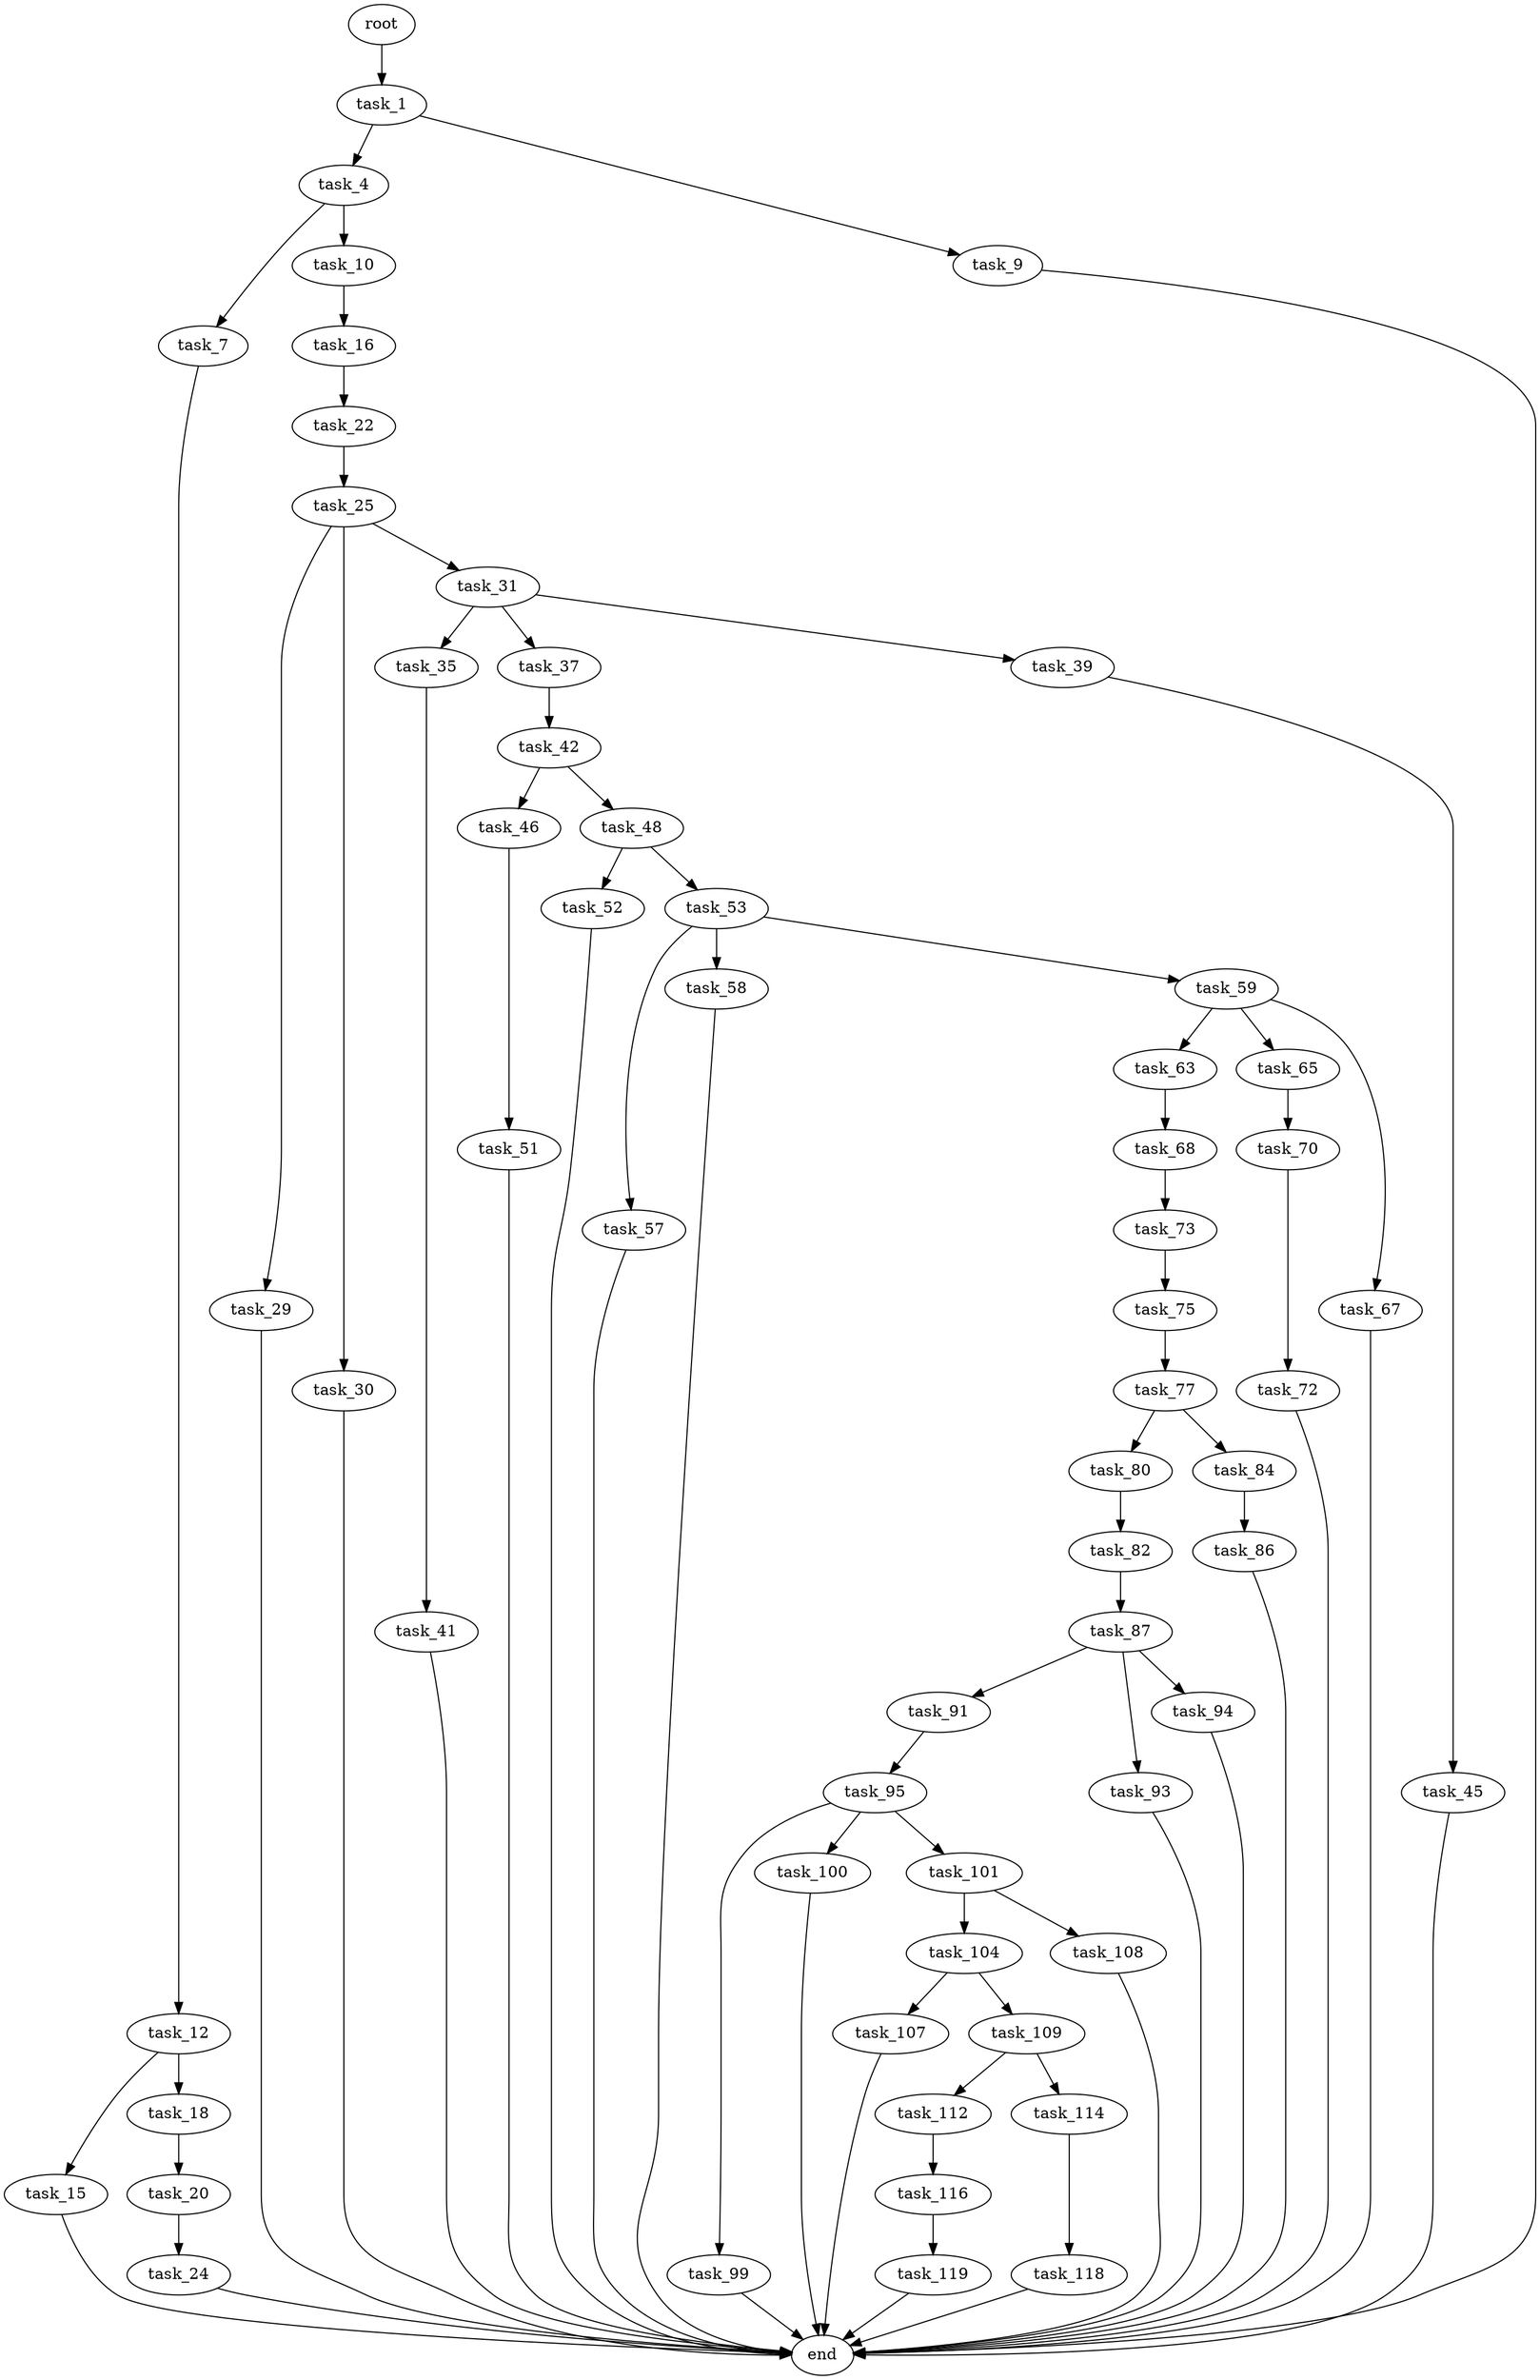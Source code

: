 digraph G {
  root [size="0.000000"];
  task_1 [size="12380484880.000000"];
  task_4 [size="635566701031.000000"];
  task_7 [size="7489772448.000000"];
  task_9 [size="2640552414.000000"];
  task_10 [size="68719476736.000000"];
  task_12 [size="16555930378.000000"];
  task_15 [size="68719476736.000000"];
  task_16 [size="231928233984.000000"];
  task_18 [size="160758477336.000000"];
  task_20 [size="138091005365.000000"];
  task_22 [size="360114500068.000000"];
  task_24 [size="28991029248.000000"];
  task_25 [size="782757789696.000000"];
  task_29 [size="15893225598.000000"];
  task_30 [size="997912912404.000000"];
  task_31 [size="5749619176.000000"];
  task_35 [size="1073741824000.000000"];
  task_37 [size="231928233984.000000"];
  task_39 [size="1986832024.000000"];
  task_41 [size="1171059705873.000000"];
  task_42 [size="11808741886.000000"];
  task_45 [size="16021834248.000000"];
  task_46 [size="267935979634.000000"];
  task_48 [size="782757789696.000000"];
  task_51 [size="68719476736.000000"];
  task_52 [size="368293445632.000000"];
  task_53 [size="1798415328.000000"];
  task_57 [size="26217942478.000000"];
  task_58 [size="549755813888.000000"];
  task_59 [size="31842395787.000000"];
  task_63 [size="15849637991.000000"];
  task_65 [size="288793458157.000000"];
  task_67 [size="316044545.000000"];
  task_68 [size="549755813888.000000"];
  task_70 [size="1567310181.000000"];
  task_72 [size="8018438750.000000"];
  task_73 [size="443708431023.000000"];
  task_75 [size="28991029248.000000"];
  task_77 [size="231928233984.000000"];
  task_80 [size="669082467052.000000"];
  task_82 [size="549755813888.000000"];
  task_84 [size="41482788204.000000"];
  task_86 [size="17932249634.000000"];
  task_87 [size="140778430617.000000"];
  task_91 [size="169239596598.000000"];
  task_93 [size="434852977759.000000"];
  task_94 [size="68719476736.000000"];
  task_95 [size="456055293479.000000"];
  task_99 [size="782757789696.000000"];
  task_100 [size="180409638051.000000"];
  task_101 [size="110765493122.000000"];
  task_104 [size="549755813888.000000"];
  task_107 [size="782757789696.000000"];
  task_108 [size="325142336173.000000"];
  task_109 [size="231928233984.000000"];
  task_112 [size="188197668284.000000"];
  task_114 [size="60238188342.000000"];
  task_116 [size="2689952094.000000"];
  task_118 [size="10929484976.000000"];
  task_119 [size="9231251868.000000"];
  end [size="0.000000"];

  root -> task_1 [size="1.000000"];
  task_1 -> task_4 [size="301989888.000000"];
  task_1 -> task_9 [size="301989888.000000"];
  task_4 -> task_7 [size="536870912.000000"];
  task_4 -> task_10 [size="536870912.000000"];
  task_7 -> task_12 [size="134217728.000000"];
  task_9 -> end [size="1.000000"];
  task_10 -> task_16 [size="134217728.000000"];
  task_12 -> task_15 [size="33554432.000000"];
  task_12 -> task_18 [size="33554432.000000"];
  task_15 -> end [size="1.000000"];
  task_16 -> task_22 [size="301989888.000000"];
  task_18 -> task_20 [size="209715200.000000"];
  task_20 -> task_24 [size="209715200.000000"];
  task_22 -> task_25 [size="301989888.000000"];
  task_24 -> end [size="1.000000"];
  task_25 -> task_29 [size="679477248.000000"];
  task_25 -> task_30 [size="679477248.000000"];
  task_25 -> task_31 [size="679477248.000000"];
  task_29 -> end [size="1.000000"];
  task_30 -> end [size="1.000000"];
  task_31 -> task_35 [size="134217728.000000"];
  task_31 -> task_37 [size="134217728.000000"];
  task_31 -> task_39 [size="134217728.000000"];
  task_35 -> task_41 [size="838860800.000000"];
  task_37 -> task_42 [size="301989888.000000"];
  task_39 -> task_45 [size="75497472.000000"];
  task_41 -> end [size="1.000000"];
  task_42 -> task_46 [size="679477248.000000"];
  task_42 -> task_48 [size="679477248.000000"];
  task_45 -> end [size="1.000000"];
  task_46 -> task_51 [size="679477248.000000"];
  task_48 -> task_52 [size="679477248.000000"];
  task_48 -> task_53 [size="679477248.000000"];
  task_51 -> end [size="1.000000"];
  task_52 -> end [size="1.000000"];
  task_53 -> task_57 [size="33554432.000000"];
  task_53 -> task_58 [size="33554432.000000"];
  task_53 -> task_59 [size="33554432.000000"];
  task_57 -> end [size="1.000000"];
  task_58 -> end [size="1.000000"];
  task_59 -> task_63 [size="838860800.000000"];
  task_59 -> task_65 [size="838860800.000000"];
  task_59 -> task_67 [size="838860800.000000"];
  task_63 -> task_68 [size="536870912.000000"];
  task_65 -> task_70 [size="536870912.000000"];
  task_67 -> end [size="1.000000"];
  task_68 -> task_73 [size="536870912.000000"];
  task_70 -> task_72 [size="75497472.000000"];
  task_72 -> end [size="1.000000"];
  task_73 -> task_75 [size="411041792.000000"];
  task_75 -> task_77 [size="75497472.000000"];
  task_77 -> task_80 [size="301989888.000000"];
  task_77 -> task_84 [size="301989888.000000"];
  task_80 -> task_82 [size="411041792.000000"];
  task_82 -> task_87 [size="536870912.000000"];
  task_84 -> task_86 [size="33554432.000000"];
  task_86 -> end [size="1.000000"];
  task_87 -> task_91 [size="209715200.000000"];
  task_87 -> task_93 [size="209715200.000000"];
  task_87 -> task_94 [size="209715200.000000"];
  task_91 -> task_95 [size="209715200.000000"];
  task_93 -> end [size="1.000000"];
  task_94 -> end [size="1.000000"];
  task_95 -> task_99 [size="679477248.000000"];
  task_95 -> task_100 [size="679477248.000000"];
  task_95 -> task_101 [size="679477248.000000"];
  task_99 -> end [size="1.000000"];
  task_100 -> end [size="1.000000"];
  task_101 -> task_104 [size="209715200.000000"];
  task_101 -> task_108 [size="209715200.000000"];
  task_104 -> task_107 [size="536870912.000000"];
  task_104 -> task_109 [size="536870912.000000"];
  task_107 -> end [size="1.000000"];
  task_108 -> end [size="1.000000"];
  task_109 -> task_112 [size="301989888.000000"];
  task_109 -> task_114 [size="301989888.000000"];
  task_112 -> task_116 [size="679477248.000000"];
  task_114 -> task_118 [size="209715200.000000"];
  task_116 -> task_119 [size="134217728.000000"];
  task_118 -> end [size="1.000000"];
  task_119 -> end [size="1.000000"];
}
